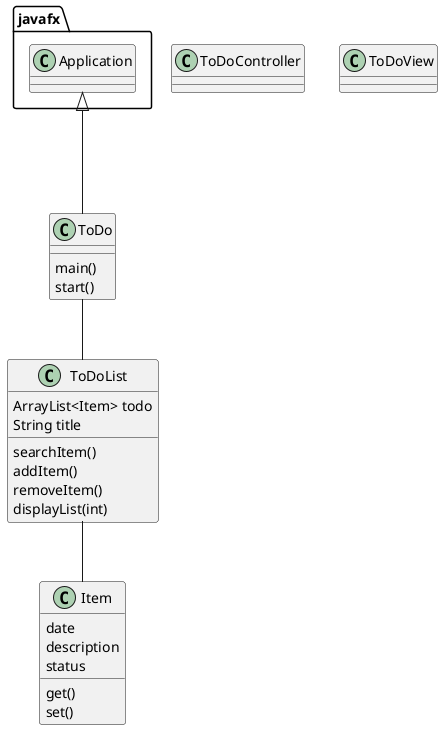 @startuml
'https://plantuml.com/class-diagram

class Item {
    date
    description
    status

    get()
    set()
}

class ToDoList {
    ArrayList<Item> todo
    String title

    searchItem()
    addItem()
    removeItem()
    displayList(int)
}

class ToDo {
    main()
    start()
}

class ToDoController {
}

class ToDoView {
}

ToDo--ToDoList
ToDoList--Item
javafx.Application<|---ToDo

@enduml